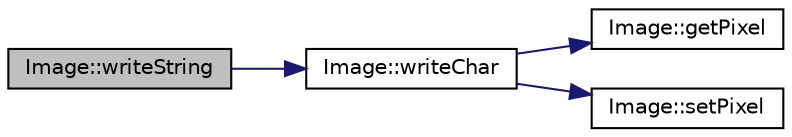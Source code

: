 digraph "Image::writeString"
{
 // LATEX_PDF_SIZE
  edge [fontname="Helvetica",fontsize="10",labelfontname="Helvetica",labelfontsize="10"];
  node [fontname="Helvetica",fontsize="10",shape=record];
  rankdir="LR";
  Node1 [label="Image::writeString",height=0.2,width=0.4,color="black", fillcolor="grey75", style="filled", fontcolor="black",tooltip=" "];
  Node1 -> Node2 [color="midnightblue",fontsize="10",style="solid",fontname="Helvetica"];
  Node2 [label="Image::writeChar",height=0.2,width=0.4,color="black", fillcolor="white", style="filled",URL="$classImage.html#aa1f00be6fb129d898e3d1695c5480710",tooltip=" "];
  Node2 -> Node3 [color="midnightblue",fontsize="10",style="solid",fontname="Helvetica"];
  Node3 [label="Image::getPixel",height=0.2,width=0.4,color="black", fillcolor="white", style="filled",URL="$classImage.html#aa0cdb2e4754ff12222618295f101afdf",tooltip=" "];
  Node2 -> Node4 [color="midnightblue",fontsize="10",style="solid",fontname="Helvetica"];
  Node4 [label="Image::setPixel",height=0.2,width=0.4,color="black", fillcolor="white", style="filled",URL="$classImage.html#a2cf00201a01a7abead6f33b923afd1ca",tooltip=" "];
}
